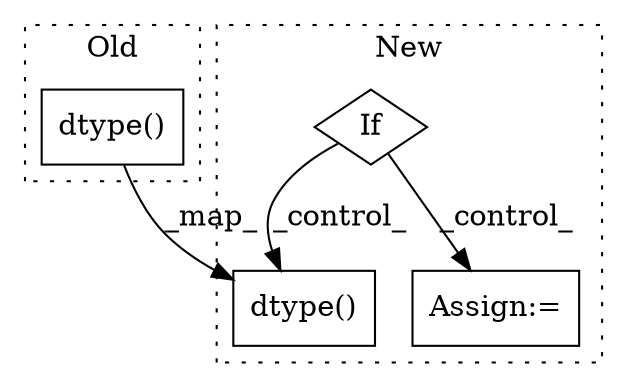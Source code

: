 digraph G {
subgraph cluster0 {
1 [label="dtype()" a="75" s="3239,3260" l="9,1" shape="box"];
label = "Old";
style="dotted";
}
subgraph cluster1 {
2 [label="dtype()" a="75" s="3186,3207" l="9,1" shape="box"];
3 [label="If" a="96" s="2771" l="0" shape="diamond"];
4 [label="Assign:=" a="68" s="2899" l="3" shape="box"];
label = "New";
style="dotted";
}
1 -> 2 [label="_map_"];
3 -> 2 [label="_control_"];
3 -> 4 [label="_control_"];
}